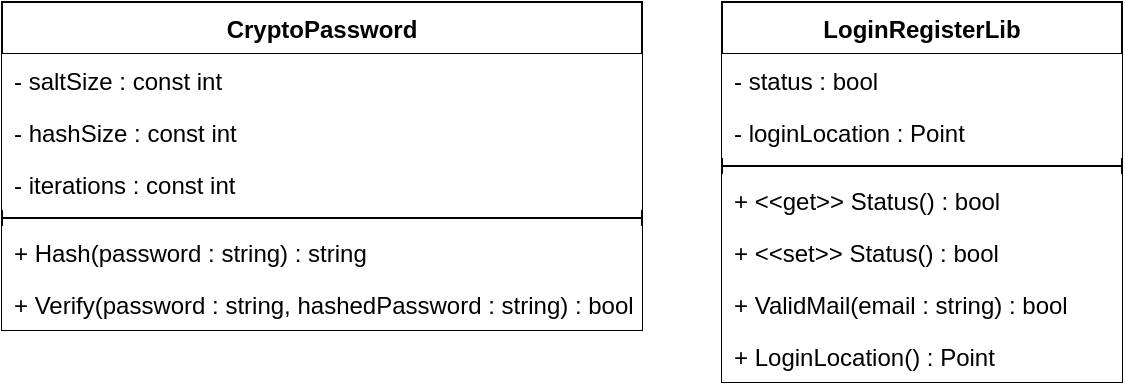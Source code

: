 <mxfile version="12.3.2" type="device" pages="1"><diagram id="rc0Ct7Swe6CsboRVWVMN" name="Page-1"><mxGraphModel dx="1408" dy="808" grid="1" gridSize="10" guides="1" tooltips="1" connect="1" arrows="1" fold="1" page="1" pageScale="1" pageWidth="827" pageHeight="1169" math="0" shadow="0"><root><mxCell id="0"/><mxCell id="1" parent="0"/><mxCell id="bJ12zPilWNCrLyQlUVAt-1" value="CryptoPassword" style="swimlane;fontStyle=1;align=center;verticalAlign=top;childLayout=stackLayout;horizontal=1;startSize=26;horizontalStack=0;resizeParent=1;resizeParentMax=0;resizeLast=0;collapsible=1;marginBottom=0;fillColor=#ffffff;" vertex="1" parent="1"><mxGeometry x="40" y="40" width="320" height="164" as="geometry"/></mxCell><mxCell id="bJ12zPilWNCrLyQlUVAt-10" value="- saltSize : const int" style="text;strokeColor=none;fillColor=#ffffff;align=left;verticalAlign=top;spacingLeft=4;spacingRight=4;overflow=hidden;rotatable=0;points=[[0,0.5],[1,0.5]];portConstraint=eastwest;" vertex="1" parent="bJ12zPilWNCrLyQlUVAt-1"><mxGeometry y="26" width="320" height="26" as="geometry"/></mxCell><mxCell id="bJ12zPilWNCrLyQlUVAt-9" value="- hashSize : const int" style="text;strokeColor=none;fillColor=#ffffff;align=left;verticalAlign=top;spacingLeft=4;spacingRight=4;overflow=hidden;rotatable=0;points=[[0,0.5],[1,0.5]];portConstraint=eastwest;" vertex="1" parent="bJ12zPilWNCrLyQlUVAt-1"><mxGeometry y="52" width="320" height="26" as="geometry"/></mxCell><mxCell id="bJ12zPilWNCrLyQlUVAt-2" value="- iterations : const int" style="text;strokeColor=none;fillColor=#ffffff;align=left;verticalAlign=top;spacingLeft=4;spacingRight=4;overflow=hidden;rotatable=0;points=[[0,0.5],[1,0.5]];portConstraint=eastwest;" vertex="1" parent="bJ12zPilWNCrLyQlUVAt-1"><mxGeometry y="78" width="320" height="26" as="geometry"/></mxCell><mxCell id="bJ12zPilWNCrLyQlUVAt-3" value="" style="line;strokeWidth=1;fillColor=#ffffff;align=left;verticalAlign=middle;spacingTop=-1;spacingLeft=3;spacingRight=3;rotatable=0;labelPosition=right;points=[];portConstraint=eastwest;" vertex="1" parent="bJ12zPilWNCrLyQlUVAt-1"><mxGeometry y="104" width="320" height="8" as="geometry"/></mxCell><mxCell id="bJ12zPilWNCrLyQlUVAt-4" value="+ Hash(password : string) : string" style="text;strokeColor=none;fillColor=#ffffff;align=left;verticalAlign=top;spacingLeft=4;spacingRight=4;overflow=hidden;rotatable=0;points=[[0,0.5],[1,0.5]];portConstraint=eastwest;" vertex="1" parent="bJ12zPilWNCrLyQlUVAt-1"><mxGeometry y="112" width="320" height="26" as="geometry"/></mxCell><mxCell id="bJ12zPilWNCrLyQlUVAt-11" value="+ Verify(password : string, hashedPassword : string) : bool" style="text;strokeColor=none;fillColor=#ffffff;align=left;verticalAlign=top;spacingLeft=4;spacingRight=4;overflow=hidden;rotatable=0;points=[[0,0.5],[1,0.5]];portConstraint=eastwest;" vertex="1" parent="bJ12zPilWNCrLyQlUVAt-1"><mxGeometry y="138" width="320" height="26" as="geometry"/></mxCell><mxCell id="bJ12zPilWNCrLyQlUVAt-5" value="LoginRegisterLib" style="swimlane;fontStyle=1;align=center;verticalAlign=top;childLayout=stackLayout;horizontal=1;startSize=26;horizontalStack=0;resizeParent=1;resizeParentMax=0;resizeLast=0;collapsible=1;marginBottom=0;fillColor=#ffffff;" vertex="1" parent="1"><mxGeometry x="400" y="40" width="200" height="190" as="geometry"><mxRectangle x="240" y="40" width="130" height="26" as="alternateBounds"/></mxGeometry></mxCell><mxCell id="bJ12zPilWNCrLyQlUVAt-6" value="- status : bool" style="text;strokeColor=none;fillColor=#ffffff;align=left;verticalAlign=top;spacingLeft=4;spacingRight=4;overflow=hidden;rotatable=0;points=[[0,0.5],[1,0.5]];portConstraint=eastwest;" vertex="1" parent="bJ12zPilWNCrLyQlUVAt-5"><mxGeometry y="26" width="200" height="26" as="geometry"/></mxCell><mxCell id="bJ12zPilWNCrLyQlUVAt-12" value="- loginLocation : Point" style="text;strokeColor=none;fillColor=#ffffff;align=left;verticalAlign=top;spacingLeft=4;spacingRight=4;overflow=hidden;rotatable=0;points=[[0,0.5],[1,0.5]];portConstraint=eastwest;" vertex="1" parent="bJ12zPilWNCrLyQlUVAt-5"><mxGeometry y="52" width="200" height="26" as="geometry"/></mxCell><mxCell id="bJ12zPilWNCrLyQlUVAt-7" value="" style="line;strokeWidth=1;fillColor=#ffffff;align=left;verticalAlign=middle;spacingTop=-1;spacingLeft=3;spacingRight=3;rotatable=0;labelPosition=right;points=[];portConstraint=eastwest;" vertex="1" parent="bJ12zPilWNCrLyQlUVAt-5"><mxGeometry y="78" width="200" height="8" as="geometry"/></mxCell><mxCell id="bJ12zPilWNCrLyQlUVAt-14" value="+ &lt;&lt;get&gt;&gt; Status() : bool" style="text;strokeColor=none;fillColor=#ffffff;align=left;verticalAlign=top;spacingLeft=4;spacingRight=4;overflow=hidden;rotatable=0;points=[[0,0.5],[1,0.5]];portConstraint=eastwest;" vertex="1" parent="bJ12zPilWNCrLyQlUVAt-5"><mxGeometry y="86" width="200" height="26" as="geometry"/></mxCell><mxCell id="bJ12zPilWNCrLyQlUVAt-13" value="+ &lt;&lt;set&gt;&gt; Status() : bool" style="text;strokeColor=none;fillColor=#ffffff;align=left;verticalAlign=top;spacingLeft=4;spacingRight=4;overflow=hidden;rotatable=0;points=[[0,0.5],[1,0.5]];portConstraint=eastwest;" vertex="1" parent="bJ12zPilWNCrLyQlUVAt-5"><mxGeometry y="112" width="200" height="26" as="geometry"/></mxCell><mxCell id="bJ12zPilWNCrLyQlUVAt-15" value="+ ValidMail(email : string) : bool" style="text;strokeColor=none;fillColor=#ffffff;align=left;verticalAlign=top;spacingLeft=4;spacingRight=4;overflow=hidden;rotatable=0;points=[[0,0.5],[1,0.5]];portConstraint=eastwest;" vertex="1" parent="bJ12zPilWNCrLyQlUVAt-5"><mxGeometry y="138" width="200" height="26" as="geometry"/></mxCell><mxCell id="bJ12zPilWNCrLyQlUVAt-8" value="+ LoginLocation() : Point" style="text;strokeColor=none;fillColor=#ffffff;align=left;verticalAlign=top;spacingLeft=4;spacingRight=4;overflow=hidden;rotatable=0;points=[[0,0.5],[1,0.5]];portConstraint=eastwest;" vertex="1" parent="bJ12zPilWNCrLyQlUVAt-5"><mxGeometry y="164" width="200" height="26" as="geometry"/></mxCell></root></mxGraphModel></diagram></mxfile>